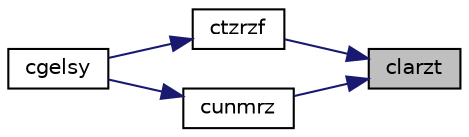 digraph "clarzt"
{
 // LATEX_PDF_SIZE
  edge [fontname="Helvetica",fontsize="10",labelfontname="Helvetica",labelfontsize="10"];
  node [fontname="Helvetica",fontsize="10",shape=record];
  rankdir="RL";
  Node1 [label="clarzt",height=0.2,width=0.4,color="black", fillcolor="grey75", style="filled", fontcolor="black",tooltip="CLARZT forms the triangular factor T of a block reflector H = I - vtvH."];
  Node1 -> Node2 [dir="back",color="midnightblue",fontsize="10",style="solid",fontname="Helvetica"];
  Node2 [label="ctzrzf",height=0.2,width=0.4,color="black", fillcolor="white", style="filled",URL="$ctzrzf_8f.html#a7885f99c5a0e2b9c7afa38336b090b6d",tooltip="CTZRZF"];
  Node2 -> Node3 [dir="back",color="midnightblue",fontsize="10",style="solid",fontname="Helvetica"];
  Node3 [label="cgelsy",height=0.2,width=0.4,color="black", fillcolor="white", style="filled",URL="$cgelsy_8f.html#a9c3fdd95b68447e92700dffb218fc9db",tooltip="CGELSY solves overdetermined or underdetermined systems for GE matrices"];
  Node1 -> Node4 [dir="back",color="midnightblue",fontsize="10",style="solid",fontname="Helvetica"];
  Node4 [label="cunmrz",height=0.2,width=0.4,color="black", fillcolor="white", style="filled",URL="$cunmrz_8f.html#a891e2fb2f9e07f4d36eb8693601b6479",tooltip="CUNMRZ"];
  Node4 -> Node3 [dir="back",color="midnightblue",fontsize="10",style="solid",fontname="Helvetica"];
}
